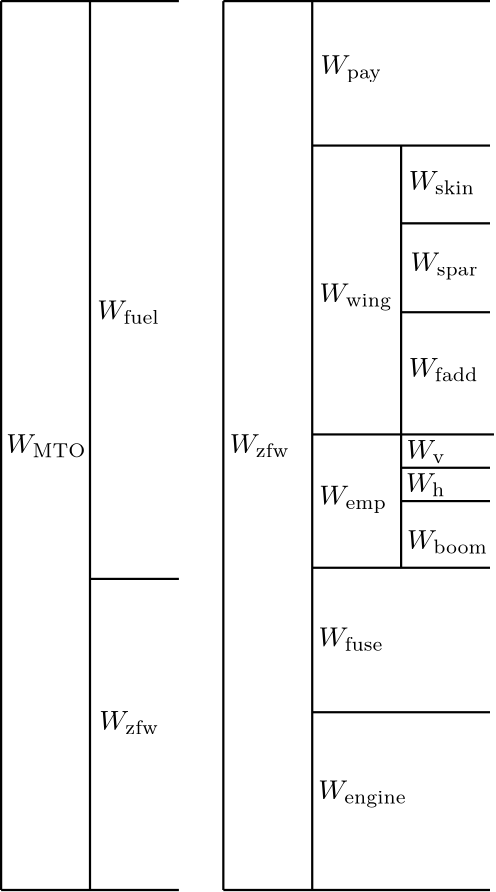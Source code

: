 <?xml version="1.0"?>
<!DOCTYPE ipe SYSTEM "ipe.dtd">
<ipe version="70206" creator="Ipe 7.2.7">
<info created="D:20170417095618" modified="D:20170417102706"/>
<ipestyle name="basic">
<symbol name="arrow/arc(spx)">
<path stroke="sym-stroke" fill="sym-stroke" pen="sym-pen">
0 0 m
-1 0.333 l
-1 -0.333 l
h
</path>
</symbol>
<symbol name="arrow/farc(spx)">
<path stroke="sym-stroke" fill="white" pen="sym-pen">
0 0 m
-1 0.333 l
-1 -0.333 l
h
</path>
</symbol>
<symbol name="arrow/ptarc(spx)">
<path stroke="sym-stroke" fill="sym-stroke" pen="sym-pen">
0 0 m
-1 0.333 l
-0.8 0 l
-1 -0.333 l
h
</path>
</symbol>
<symbol name="arrow/fptarc(spx)">
<path stroke="sym-stroke" fill="white" pen="sym-pen">
0 0 m
-1 0.333 l
-0.8 0 l
-1 -0.333 l
h
</path>
</symbol>
<symbol name="mark/circle(sx)" transformations="translations">
<path fill="sym-stroke">
0.6 0 0 0.6 0 0 e
0.4 0 0 0.4 0 0 e
</path>
</symbol>
<symbol name="mark/disk(sx)" transformations="translations">
<path fill="sym-stroke">
0.6 0 0 0.6 0 0 e
</path>
</symbol>
<symbol name="mark/fdisk(sfx)" transformations="translations">
<group>
<path fill="sym-fill">
0.5 0 0 0.5 0 0 e
</path>
<path fill="sym-stroke" fillrule="eofill">
0.6 0 0 0.6 0 0 e
0.4 0 0 0.4 0 0 e
</path>
</group>
</symbol>
<symbol name="mark/box(sx)" transformations="translations">
<path fill="sym-stroke" fillrule="eofill">
-0.6 -0.6 m
0.6 -0.6 l
0.6 0.6 l
-0.6 0.6 l
h
-0.4 -0.4 m
0.4 -0.4 l
0.4 0.4 l
-0.4 0.4 l
h
</path>
</symbol>
<symbol name="mark/square(sx)" transformations="translations">
<path fill="sym-stroke">
-0.6 -0.6 m
0.6 -0.6 l
0.6 0.6 l
-0.6 0.6 l
h
</path>
</symbol>
<symbol name="mark/fsquare(sfx)" transformations="translations">
<group>
<path fill="sym-fill">
-0.5 -0.5 m
0.5 -0.5 l
0.5 0.5 l
-0.5 0.5 l
h
</path>
<path fill="sym-stroke" fillrule="eofill">
-0.6 -0.6 m
0.6 -0.6 l
0.6 0.6 l
-0.6 0.6 l
h
-0.4 -0.4 m
0.4 -0.4 l
0.4 0.4 l
-0.4 0.4 l
h
</path>
</group>
</symbol>
<symbol name="mark/cross(sx)" transformations="translations">
<group>
<path fill="sym-stroke">
-0.43 -0.57 m
0.57 0.43 l
0.43 0.57 l
-0.57 -0.43 l
h
</path>
<path fill="sym-stroke">
-0.43 0.57 m
0.57 -0.43 l
0.43 -0.57 l
-0.57 0.43 l
h
</path>
</group>
</symbol>
<symbol name="arrow/fnormal(spx)">
<path stroke="sym-stroke" fill="white" pen="sym-pen">
0 0 m
-1 0.333 l
-1 -0.333 l
h
</path>
</symbol>
<symbol name="arrow/pointed(spx)">
<path stroke="sym-stroke" fill="sym-stroke" pen="sym-pen">
0 0 m
-1 0.333 l
-0.8 0 l
-1 -0.333 l
h
</path>
</symbol>
<symbol name="arrow/fpointed(spx)">
<path stroke="sym-stroke" fill="white" pen="sym-pen">
0 0 m
-1 0.333 l
-0.8 0 l
-1 -0.333 l
h
</path>
</symbol>
<symbol name="arrow/linear(spx)">
<path stroke="sym-stroke" pen="sym-pen">
-1 0.333 m
0 0 l
-1 -0.333 l
</path>
</symbol>
<symbol name="arrow/fdouble(spx)">
<path stroke="sym-stroke" fill="white" pen="sym-pen">
0 0 m
-1 0.333 l
-1 -0.333 l
h
-1 0 m
-2 0.333 l
-2 -0.333 l
h
</path>
</symbol>
<symbol name="arrow/double(spx)">
<path stroke="sym-stroke" fill="sym-stroke" pen="sym-pen">
0 0 m
-1 0.333 l
-1 -0.333 l
h
-1 0 m
-2 0.333 l
-2 -0.333 l
h
</path>
</symbol>
<pen name="heavier" value="0.8"/>
<pen name="fat" value="1.2"/>
<pen name="ultrafat" value="2"/>
<symbolsize name="large" value="5"/>
<symbolsize name="small" value="2"/>
<symbolsize name="tiny" value="1.1"/>
<arrowsize name="large" value="10"/>
<arrowsize name="small" value="5"/>
<arrowsize name="tiny" value="3"/>
<color name="red" value="1 0 0"/>
<color name="green" value="0 1 0"/>
<color name="blue" value="0 0 1"/>
<color name="yellow" value="1 1 0"/>
<color name="orange" value="1 0.647 0"/>
<color name="gold" value="1 0.843 0"/>
<color name="purple" value="0.627 0.125 0.941"/>
<color name="gray" value="0.745"/>
<color name="brown" value="0.647 0.165 0.165"/>
<color name="navy" value="0 0 0.502"/>
<color name="pink" value="1 0.753 0.796"/>
<color name="seagreen" value="0.18 0.545 0.341"/>
<color name="turquoise" value="0.251 0.878 0.816"/>
<color name="violet" value="0.933 0.51 0.933"/>
<color name="darkblue" value="0 0 0.545"/>
<color name="darkcyan" value="0 0.545 0.545"/>
<color name="darkgray" value="0.663"/>
<color name="darkgreen" value="0 0.392 0"/>
<color name="darkmagenta" value="0.545 0 0.545"/>
<color name="darkorange" value="1 0.549 0"/>
<color name="darkred" value="0.545 0 0"/>
<color name="lightblue" value="0.678 0.847 0.902"/>
<color name="lightcyan" value="0.878 1 1"/>
<color name="lightgray" value="0.827"/>
<color name="lightgreen" value="0.565 0.933 0.565"/>
<color name="lightyellow" value="1 1 0.878"/>
<dashstyle name="dashed" value="[4] 0"/>
<dashstyle name="dotted" value="[1 3] 0"/>
<dashstyle name="dash dotted" value="[4 2 1 2] 0"/>
<dashstyle name="dash dot dotted" value="[4 2 1 2 1 2] 0"/>
<textsize name="large" value="\large"/>
<textsize name="Large" value="\Large"/>
<textsize name="LARGE" value="\LARGE"/>
<textsize name="huge" value="\huge"/>
<textsize name="Huge" value="\Huge"/>
<textsize name="small" value="\small"/>
<textsize name="footnote" value="\footnotesize"/>
<textsize name="tiny" value="\tiny"/>
<textstyle name="center" begin="\begin{center}" end="\end{center}"/>
<textstyle name="itemize" begin="\begin{itemize}" end="\end{itemize}"/>
<textstyle name="item" begin="\begin{itemize}\item{}" end="\end{itemize}"/>
<gridsize name="4 pts" value="4"/>
<gridsize name="8 pts (~3 mm)" value="8"/>
<gridsize name="16 pts (~6 mm)" value="16"/>
<gridsize name="32 pts (~12 mm)" value="32"/>
<gridsize name="10 pts (~3.5 mm)" value="10"/>
<gridsize name="20 pts (~7 mm)" value="20"/>
<gridsize name="14 pts (~5 mm)" value="14"/>
<gridsize name="28 pts (~10 mm)" value="28"/>
<gridsize name="56 pts (~20 mm)" value="56"/>
<anglesize name="90 deg" value="90"/>
<anglesize name="60 deg" value="60"/>
<anglesize name="45 deg" value="45"/>
<anglesize name="30 deg" value="30"/>
<anglesize name="22.5 deg" value="22.5"/>
<opacity name="10%" value="0.1"/>
<opacity name="30%" value="0.3"/>
<opacity name="50%" value="0.5"/>
<opacity name="75%" value="0.75"/>
<tiling name="falling" angle="-60" step="4" width="1"/>
<tiling name="rising" angle="30" step="4" width="1"/>
</ipestyle>
<page>
<layer name="alpha"/>
<view layers="alpha" active="alpha"/>
<path layer="alpha" matrix="1 0 0 1 176 0" stroke="black" pen="heavier">
64 624 m
64 304 l
64 304 l
</path>
<path matrix="0.666667 0 0 1 197.333 0" stroke="black" pen="heavier">
64 624 m
208 624 l
</path>
<path matrix="0.666667 0 0 1 197.333 0" stroke="black" pen="heavier">
64 304 m
208 304 l
</path>
<text matrix="1 0 0 1 210.292 -6.75816" transformations="translations" pos="32 468" stroke="black" type="label" width="21.714" height="6.812" depth="1.49" valign="baseline">$W_{\mathrm{zfw}}$</text>
<path matrix="1 0 0 1 176 0" stroke="black" pen="heavier">
96 624 m
96 304 l
96 304 l
</path>
<path matrix="0.571429 0 0 1 217.143 -28" stroke="black" pen="heavier">
96 600 m
208 600 l
</path>
<text matrix="1 0 0 1 171.001 -18.3454" transformations="translations" pos="104 616" stroke="black" type="label" width="22.357" height="6.808" depth="2.85" valign="baseline">$W_{\mathrm{pay}}$</text>
<text matrix="1 0 0 1 174.654 27.5209" transformations="translations" pos="100 488" stroke="black" type="label" width="26.328" height="6.808" depth="2.85" valign="baseline">$W_{\mathrm{wing}}$</text>
<path matrix="1 0 0 0.448276 176 303.034" stroke="black" pen="heavier">
128 600 m
128 368 l
</path>
<text matrix="1 0 0 1 142.758 108" transformations="translations" pos="164 448" stroke="black" type="label" width="23.905" height="6.812" depth="1.49" valign="baseline">$W_{\mathrm{skin}}$</text>
<text matrix="1 0 0 1 143.379 106.681" transformations="translations" pos="164 420" stroke="black" type="label" width="24.548" height="6.808" depth="2.85" valign="baseline">$W_{\mathrm{spar}}$</text>
<text matrix="1 0 0 1 138.731 92.6795" transformations="translations" pos="168 396" stroke="black" type="label" width="25.149" height="6.812" depth="1.49" valign="baseline">$W_{\mathrm{fadd}}$</text>
<path matrix="0.8 0 0 1 169.6 52" stroke="black" pen="heavier">
128 316 m
208 316 l
</path>
<text matrix="1 0 0 1 174.273 79.6536" transformations="translations" pos="100 312" stroke="black" type="label" width="23.476" height="6.812" depth="1.49" valign="baseline">$W_{\mathrm{fuse}}$</text>
<text matrix="1 0 0 1 174.758 92.2555" transformations="translations" pos="99.7892 350.395" stroke="black" type="label" width="24.395" height="6.808" depth="2.85" valign="baseline">$W_{\mathrm{emp}}$</text>
<text matrix="1 0 0 1 170.928 109.876" transformations="translations" pos="134.98 349.24" stroke="black" type="label" width="14.2" height="6.812" depth="1.49" valign="baseline">$W_{\mathrm{v}}$</text>
<text matrix="1 0 0 1 173.463 94.0155" transformations="translations" pos="132.659 332.625" stroke="black" type="label" width="29.224" height="6.812" depth="1.49" valign="baseline">$W_{\mathrm{boom}}$</text>
<path matrix="0.81785 0 0 1 167.315 -12" stroke="black" pen="heavier">
128 480 m
208 480 l
</path>
<path matrix="0.4 0 0 1 252.8 -4" stroke="black" pen="heavier">
128 548 m
208 548 l
</path>
<path matrix="0.4 0 0 1 252.8 -8" stroke="black" pen="heavier">
128 520 m
208 520 l
</path>
<path matrix="0.571429 0 0 1 217.143 -36" stroke="black" pen="heavier">
96 456 m
208 456 l
</path>
<path matrix="1 0 0 2 176 -492" stroke="black" pen="heavier">
128 480 m
128 456 l
</path>
<path matrix="0.4 0 0 1 252.8 -24" stroke="black" pen="heavier">
128 468 m
208 468 l
</path>
<path matrix="0.4 0 0 1 252.8 -12" stroke="black" pen="heavier">
128 468 m
208 468 l
</path>
<text matrix="1 0 0 1 173.725 -16.8049" transformations="translations" pos="132 464" stroke="black" type="label" width="14.307" height="6.812" depth="1.49" valign="baseline">$W_{\mathrm{h}}$</text>
<text matrix="1 0 0 1 170.137 0.620921" transformations="translations" pos="104 336" stroke="black" type="label" width="32.019" height="6.808" depth="2.85" valign="baseline">$W_{\mathrm{engine}}$</text>
<path matrix="1 0 0 1 -16 0" stroke="black" pen="heavier">
176 624 m
176 304 l
176 304 l
</path>
<path matrix="1.33333 0 0 1 -74.6667 0" stroke="black" pen="heavier">
176 304 m
224 304 l
</path>
<path matrix="1.33333 0 0 1 -74.6667 0" stroke="black" pen="heavier">
176 624 m
224 624 l
</path>
<path stroke="black" pen="heavier">
192 624 m
192 304 l
</path>
<path stroke="black" pen="heavier">
192 416 m
224 416 l
</path>
<text matrix="1 0 0 1 -2.11056 -6.73148" transformations="translations" pos="164 468" stroke="black" type="label" width="28.878" height="6.812" depth="1.49" valign="baseline">$W_{\mathrm{MTO}}$</text>
<text matrix="1 0 0 1 -5.66106 -7.22306" transformations="translations" pos="200.272 516.564" stroke="black" type="label" width="22.575" height="6.812" depth="1.49" valign="baseline">$W_{\mathrm{fuel}}$</text>
<text matrix="1 0 0 1 -6.151 -3.75221" transformations="translations" pos="201.463 365.357" stroke="black" type="label" width="21.714" height="6.812" depth="1.49" valign="baseline">$W_{\mathrm{zfw}}$</text>
</page>
</ipe>
